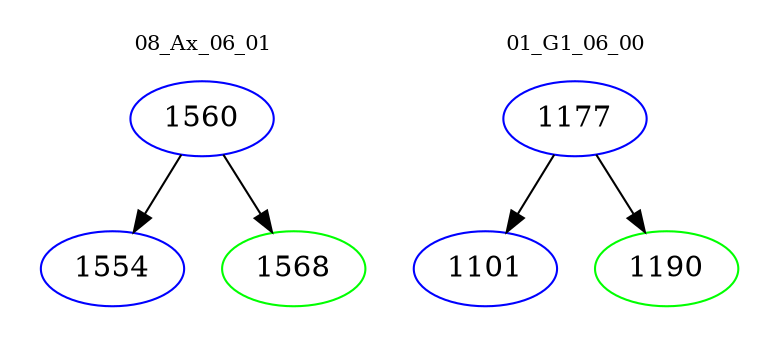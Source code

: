 digraph{
subgraph cluster_0 {
color = white
label = "08_Ax_06_01";
fontsize=10;
T0_1560 [label="1560", color="blue"]
T0_1560 -> T0_1554 [color="black"]
T0_1554 [label="1554", color="blue"]
T0_1560 -> T0_1568 [color="black"]
T0_1568 [label="1568", color="green"]
}
subgraph cluster_1 {
color = white
label = "01_G1_06_00";
fontsize=10;
T1_1177 [label="1177", color="blue"]
T1_1177 -> T1_1101 [color="black"]
T1_1101 [label="1101", color="blue"]
T1_1177 -> T1_1190 [color="black"]
T1_1190 [label="1190", color="green"]
}
}
